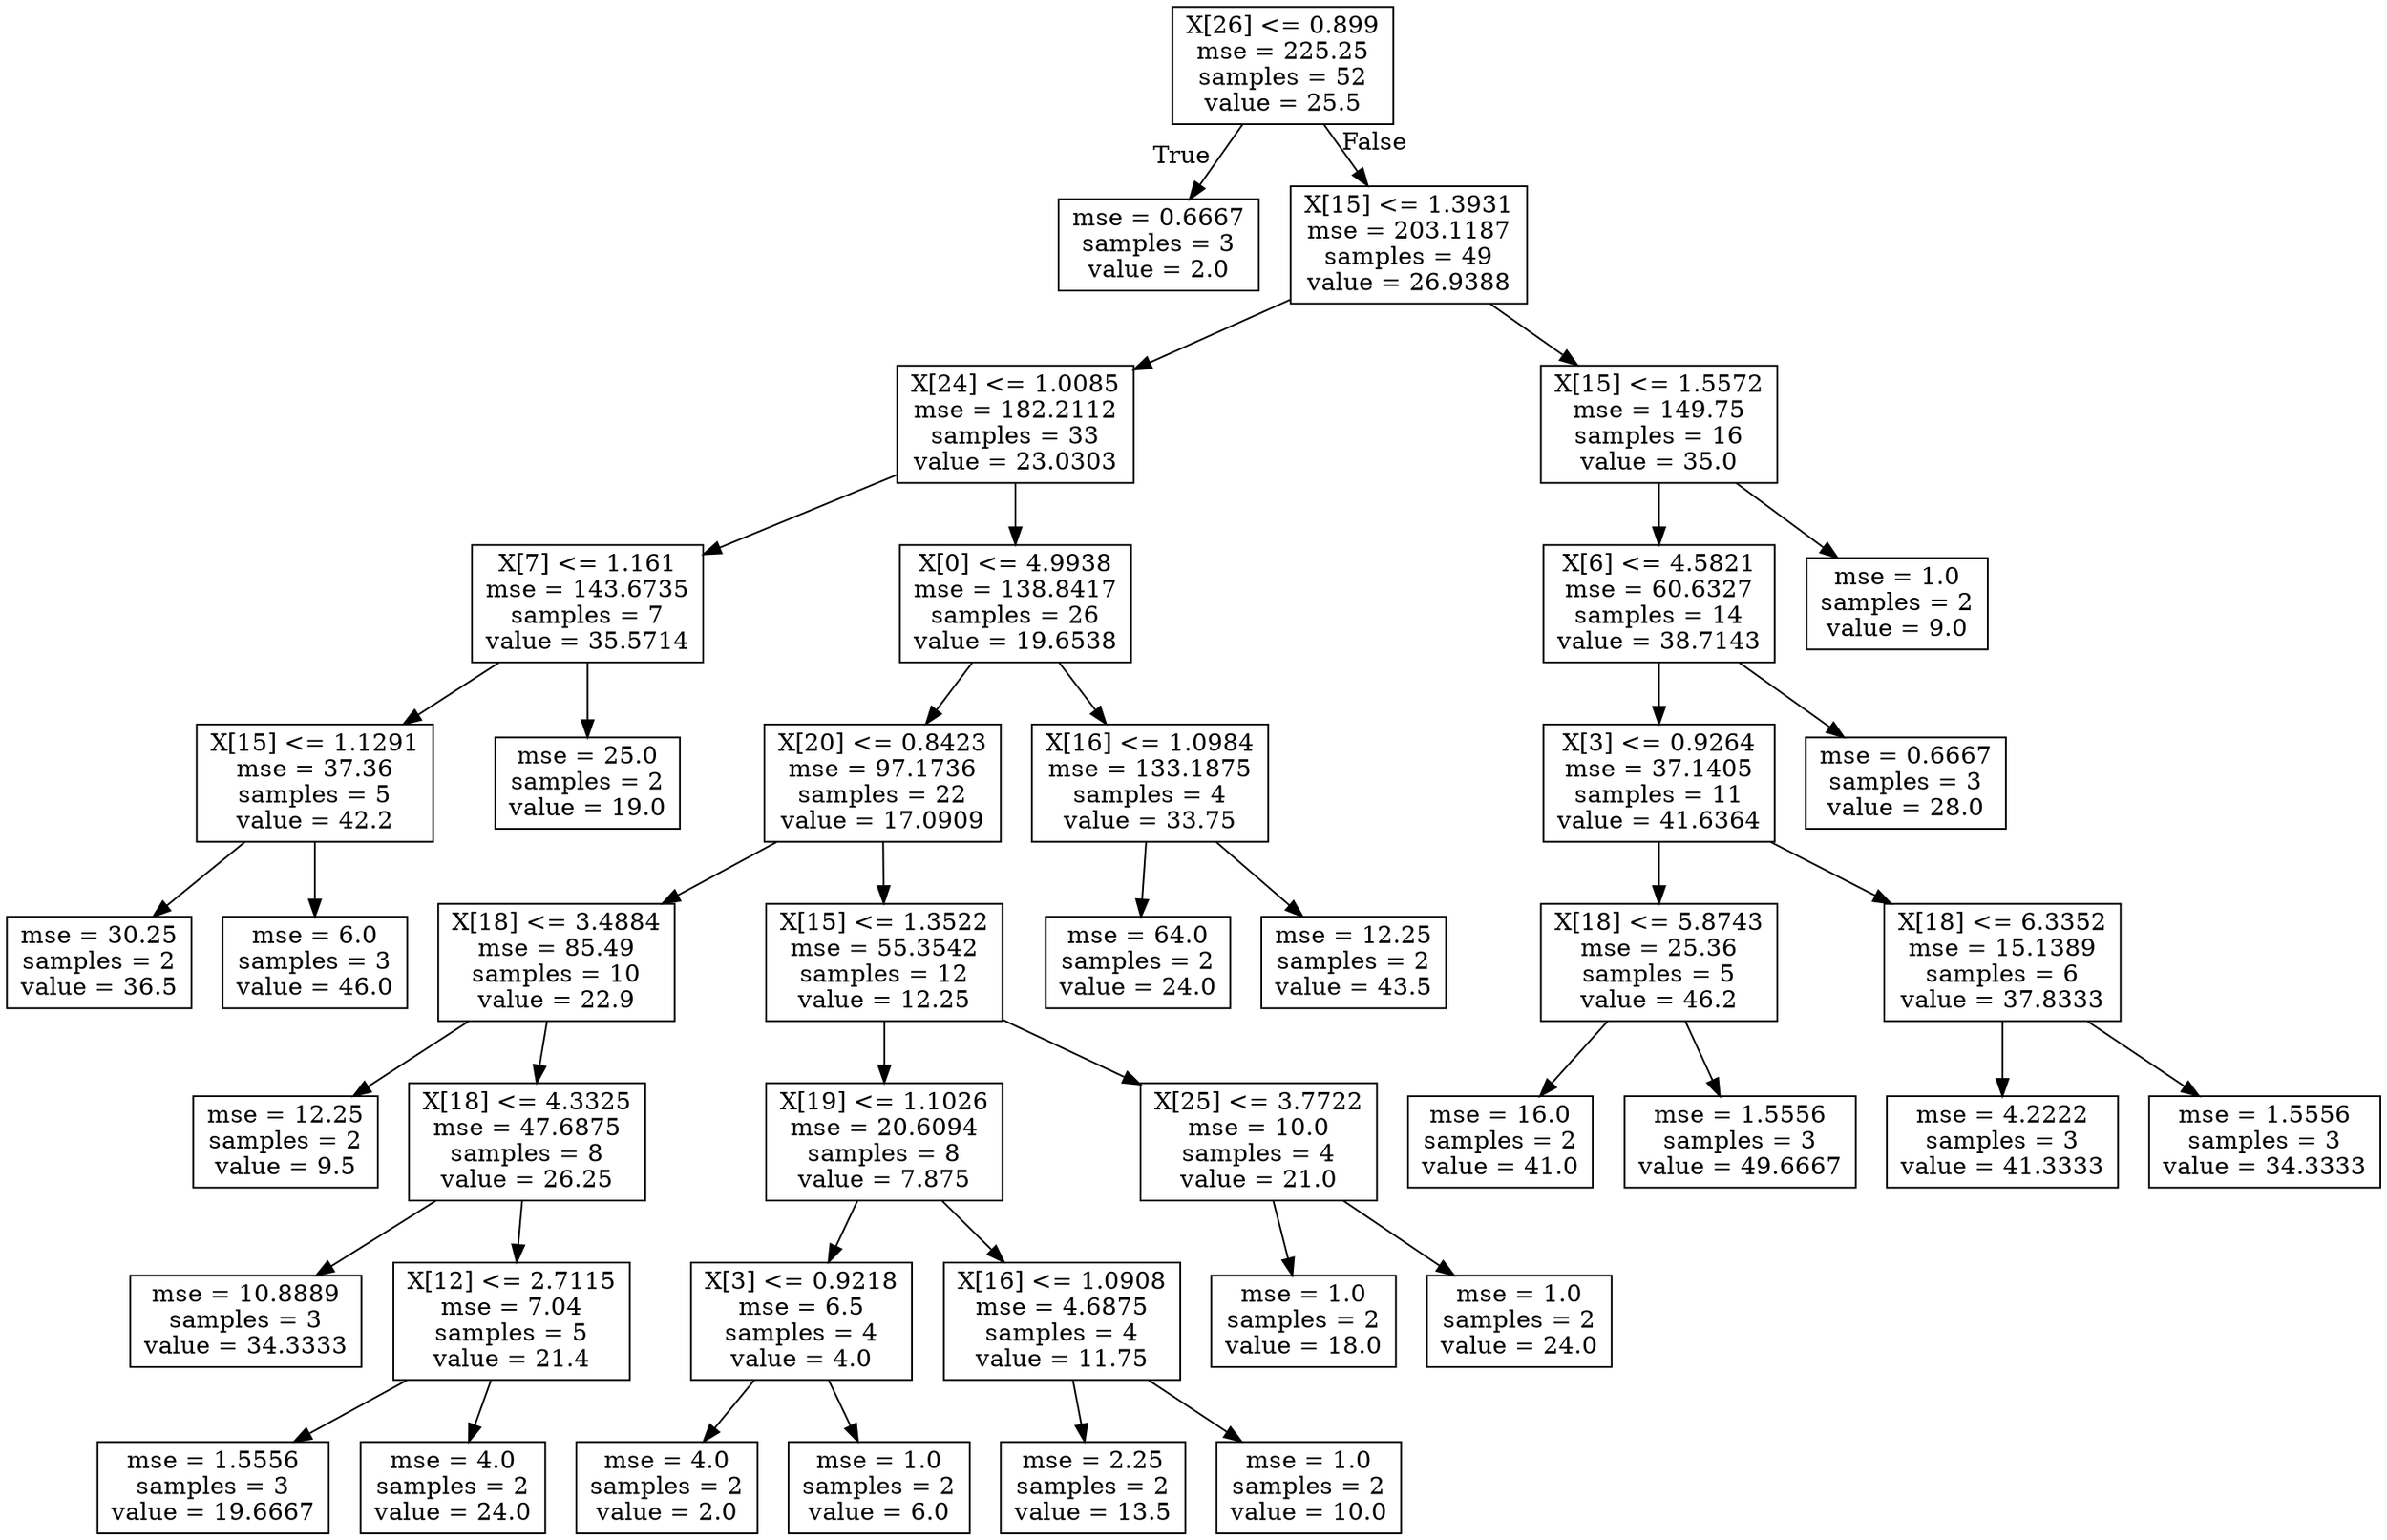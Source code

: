 digraph Tree {
node [shape=box] ;
0 [label="X[26] <= 0.899\nmse = 225.25\nsamples = 52\nvalue = 25.5"] ;
1 [label="mse = 0.6667\nsamples = 3\nvalue = 2.0"] ;
0 -> 1 [labeldistance=2.5, labelangle=45, headlabel="True"] ;
2 [label="X[15] <= 1.3931\nmse = 203.1187\nsamples = 49\nvalue = 26.9388"] ;
0 -> 2 [labeldistance=2.5, labelangle=-45, headlabel="False"] ;
3 [label="X[24] <= 1.0085\nmse = 182.2112\nsamples = 33\nvalue = 23.0303"] ;
2 -> 3 ;
4 [label="X[7] <= 1.161\nmse = 143.6735\nsamples = 7\nvalue = 35.5714"] ;
3 -> 4 ;
5 [label="X[15] <= 1.1291\nmse = 37.36\nsamples = 5\nvalue = 42.2"] ;
4 -> 5 ;
6 [label="mse = 30.25\nsamples = 2\nvalue = 36.5"] ;
5 -> 6 ;
7 [label="mse = 6.0\nsamples = 3\nvalue = 46.0"] ;
5 -> 7 ;
8 [label="mse = 25.0\nsamples = 2\nvalue = 19.0"] ;
4 -> 8 ;
9 [label="X[0] <= 4.9938\nmse = 138.8417\nsamples = 26\nvalue = 19.6538"] ;
3 -> 9 ;
10 [label="X[20] <= 0.8423\nmse = 97.1736\nsamples = 22\nvalue = 17.0909"] ;
9 -> 10 ;
11 [label="X[18] <= 3.4884\nmse = 85.49\nsamples = 10\nvalue = 22.9"] ;
10 -> 11 ;
12 [label="mse = 12.25\nsamples = 2\nvalue = 9.5"] ;
11 -> 12 ;
13 [label="X[18] <= 4.3325\nmse = 47.6875\nsamples = 8\nvalue = 26.25"] ;
11 -> 13 ;
14 [label="mse = 10.8889\nsamples = 3\nvalue = 34.3333"] ;
13 -> 14 ;
15 [label="X[12] <= 2.7115\nmse = 7.04\nsamples = 5\nvalue = 21.4"] ;
13 -> 15 ;
16 [label="mse = 1.5556\nsamples = 3\nvalue = 19.6667"] ;
15 -> 16 ;
17 [label="mse = 4.0\nsamples = 2\nvalue = 24.0"] ;
15 -> 17 ;
18 [label="X[15] <= 1.3522\nmse = 55.3542\nsamples = 12\nvalue = 12.25"] ;
10 -> 18 ;
19 [label="X[19] <= 1.1026\nmse = 20.6094\nsamples = 8\nvalue = 7.875"] ;
18 -> 19 ;
20 [label="X[3] <= 0.9218\nmse = 6.5\nsamples = 4\nvalue = 4.0"] ;
19 -> 20 ;
21 [label="mse = 4.0\nsamples = 2\nvalue = 2.0"] ;
20 -> 21 ;
22 [label="mse = 1.0\nsamples = 2\nvalue = 6.0"] ;
20 -> 22 ;
23 [label="X[16] <= 1.0908\nmse = 4.6875\nsamples = 4\nvalue = 11.75"] ;
19 -> 23 ;
24 [label="mse = 2.25\nsamples = 2\nvalue = 13.5"] ;
23 -> 24 ;
25 [label="mse = 1.0\nsamples = 2\nvalue = 10.0"] ;
23 -> 25 ;
26 [label="X[25] <= 3.7722\nmse = 10.0\nsamples = 4\nvalue = 21.0"] ;
18 -> 26 ;
27 [label="mse = 1.0\nsamples = 2\nvalue = 18.0"] ;
26 -> 27 ;
28 [label="mse = 1.0\nsamples = 2\nvalue = 24.0"] ;
26 -> 28 ;
29 [label="X[16] <= 1.0984\nmse = 133.1875\nsamples = 4\nvalue = 33.75"] ;
9 -> 29 ;
30 [label="mse = 64.0\nsamples = 2\nvalue = 24.0"] ;
29 -> 30 ;
31 [label="mse = 12.25\nsamples = 2\nvalue = 43.5"] ;
29 -> 31 ;
32 [label="X[15] <= 1.5572\nmse = 149.75\nsamples = 16\nvalue = 35.0"] ;
2 -> 32 ;
33 [label="X[6] <= 4.5821\nmse = 60.6327\nsamples = 14\nvalue = 38.7143"] ;
32 -> 33 ;
34 [label="X[3] <= 0.9264\nmse = 37.1405\nsamples = 11\nvalue = 41.6364"] ;
33 -> 34 ;
35 [label="X[18] <= 5.8743\nmse = 25.36\nsamples = 5\nvalue = 46.2"] ;
34 -> 35 ;
36 [label="mse = 16.0\nsamples = 2\nvalue = 41.0"] ;
35 -> 36 ;
37 [label="mse = 1.5556\nsamples = 3\nvalue = 49.6667"] ;
35 -> 37 ;
38 [label="X[18] <= 6.3352\nmse = 15.1389\nsamples = 6\nvalue = 37.8333"] ;
34 -> 38 ;
39 [label="mse = 4.2222\nsamples = 3\nvalue = 41.3333"] ;
38 -> 39 ;
40 [label="mse = 1.5556\nsamples = 3\nvalue = 34.3333"] ;
38 -> 40 ;
41 [label="mse = 0.6667\nsamples = 3\nvalue = 28.0"] ;
33 -> 41 ;
42 [label="mse = 1.0\nsamples = 2\nvalue = 9.0"] ;
32 -> 42 ;
}
